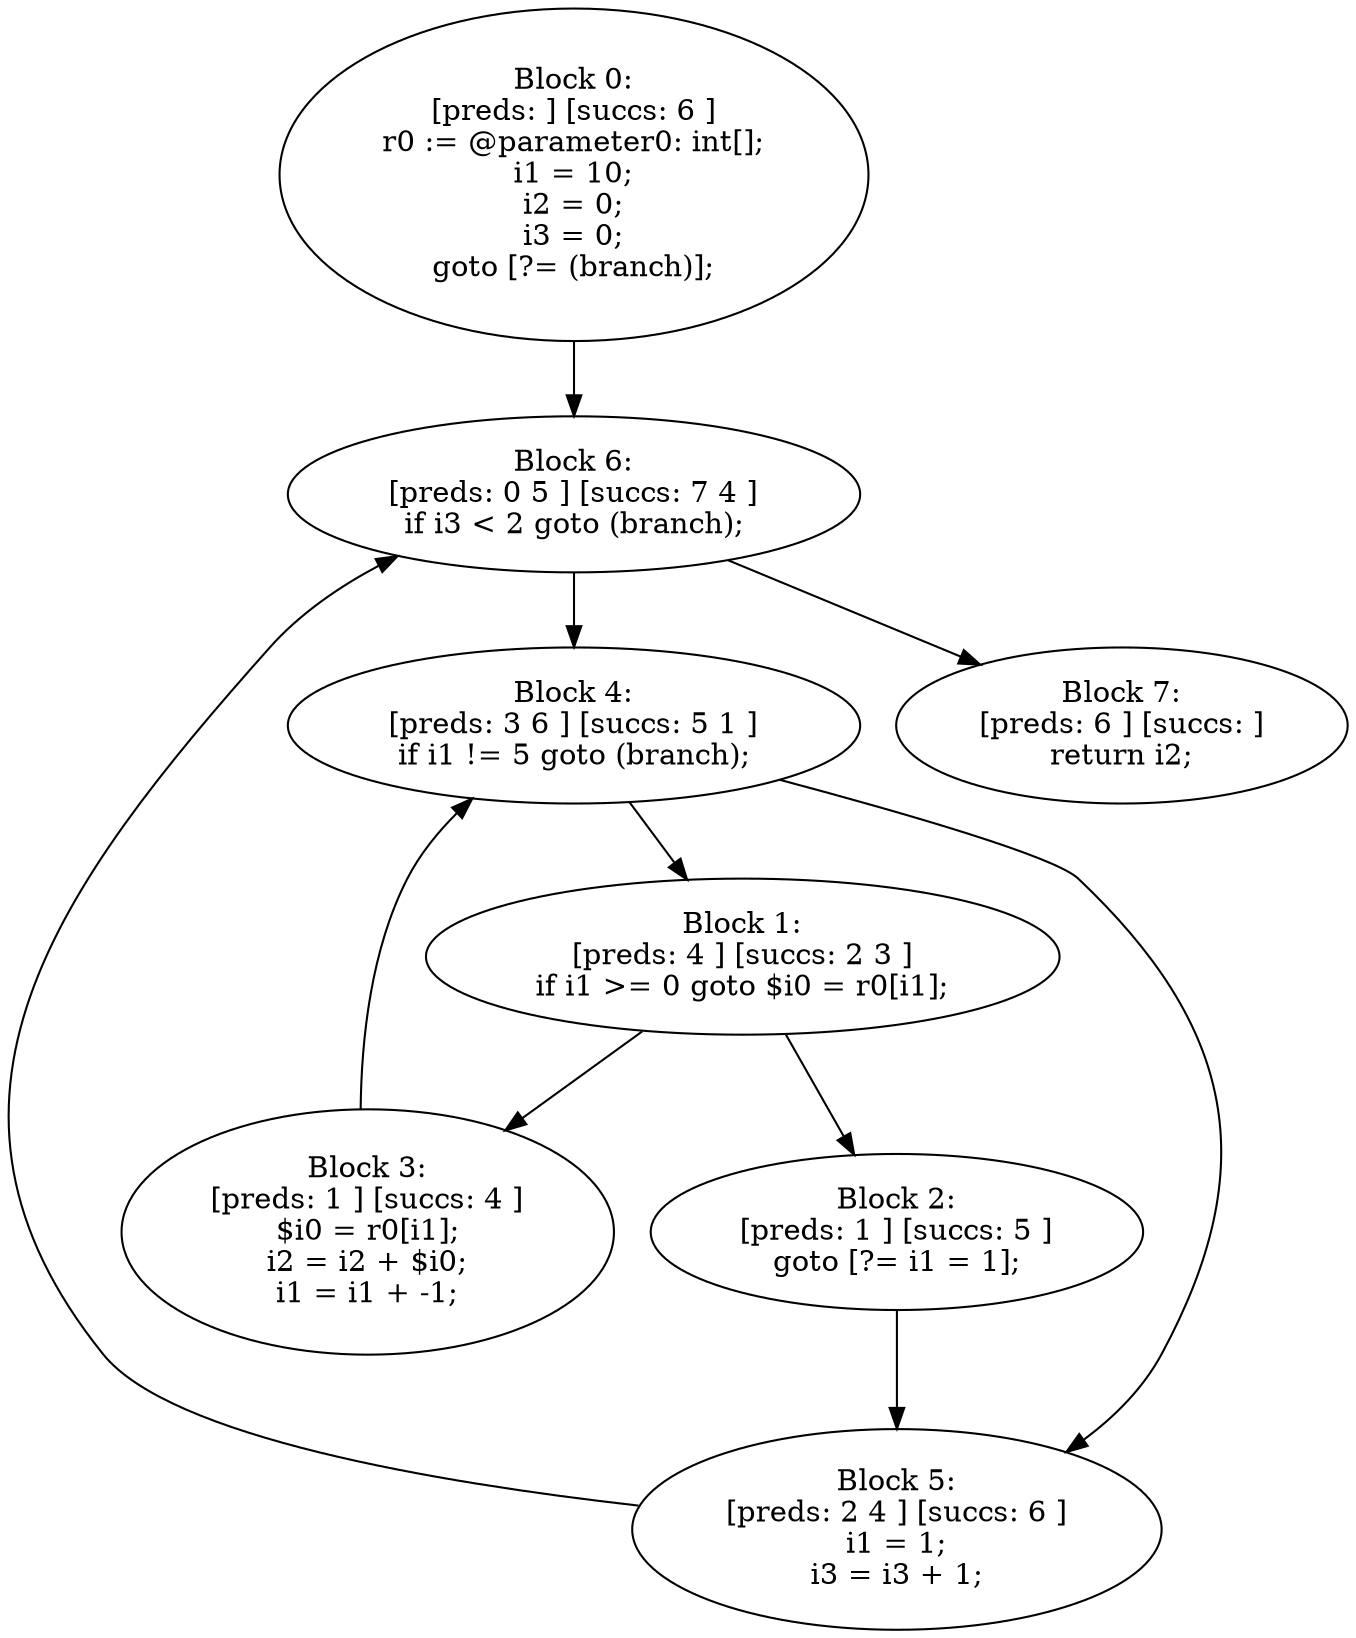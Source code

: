 digraph "unitGraph" {
    "Block 0:
[preds: ] [succs: 6 ]
r0 := @parameter0: int[];
i1 = 10;
i2 = 0;
i3 = 0;
goto [?= (branch)];
"
    "Block 1:
[preds: 4 ] [succs: 2 3 ]
if i1 >= 0 goto $i0 = r0[i1];
"
    "Block 2:
[preds: 1 ] [succs: 5 ]
goto [?= i1 = 1];
"
    "Block 3:
[preds: 1 ] [succs: 4 ]
$i0 = r0[i1];
i2 = i2 + $i0;
i1 = i1 + -1;
"
    "Block 4:
[preds: 3 6 ] [succs: 5 1 ]
if i1 != 5 goto (branch);
"
    "Block 5:
[preds: 2 4 ] [succs: 6 ]
i1 = 1;
i3 = i3 + 1;
"
    "Block 6:
[preds: 0 5 ] [succs: 7 4 ]
if i3 < 2 goto (branch);
"
    "Block 7:
[preds: 6 ] [succs: ]
return i2;
"
    "Block 0:
[preds: ] [succs: 6 ]
r0 := @parameter0: int[];
i1 = 10;
i2 = 0;
i3 = 0;
goto [?= (branch)];
"->"Block 6:
[preds: 0 5 ] [succs: 7 4 ]
if i3 < 2 goto (branch);
";
    "Block 1:
[preds: 4 ] [succs: 2 3 ]
if i1 >= 0 goto $i0 = r0[i1];
"->"Block 2:
[preds: 1 ] [succs: 5 ]
goto [?= i1 = 1];
";
    "Block 1:
[preds: 4 ] [succs: 2 3 ]
if i1 >= 0 goto $i0 = r0[i1];
"->"Block 3:
[preds: 1 ] [succs: 4 ]
$i0 = r0[i1];
i2 = i2 + $i0;
i1 = i1 + -1;
";
    "Block 2:
[preds: 1 ] [succs: 5 ]
goto [?= i1 = 1];
"->"Block 5:
[preds: 2 4 ] [succs: 6 ]
i1 = 1;
i3 = i3 + 1;
";
    "Block 3:
[preds: 1 ] [succs: 4 ]
$i0 = r0[i1];
i2 = i2 + $i0;
i1 = i1 + -1;
"->"Block 4:
[preds: 3 6 ] [succs: 5 1 ]
if i1 != 5 goto (branch);
";
    "Block 4:
[preds: 3 6 ] [succs: 5 1 ]
if i1 != 5 goto (branch);
"->"Block 5:
[preds: 2 4 ] [succs: 6 ]
i1 = 1;
i3 = i3 + 1;
";
    "Block 4:
[preds: 3 6 ] [succs: 5 1 ]
if i1 != 5 goto (branch);
"->"Block 1:
[preds: 4 ] [succs: 2 3 ]
if i1 >= 0 goto $i0 = r0[i1];
";
    "Block 5:
[preds: 2 4 ] [succs: 6 ]
i1 = 1;
i3 = i3 + 1;
"->"Block 6:
[preds: 0 5 ] [succs: 7 4 ]
if i3 < 2 goto (branch);
";
    "Block 6:
[preds: 0 5 ] [succs: 7 4 ]
if i3 < 2 goto (branch);
"->"Block 7:
[preds: 6 ] [succs: ]
return i2;
";
    "Block 6:
[preds: 0 5 ] [succs: 7 4 ]
if i3 < 2 goto (branch);
"->"Block 4:
[preds: 3 6 ] [succs: 5 1 ]
if i1 != 5 goto (branch);
";
}
